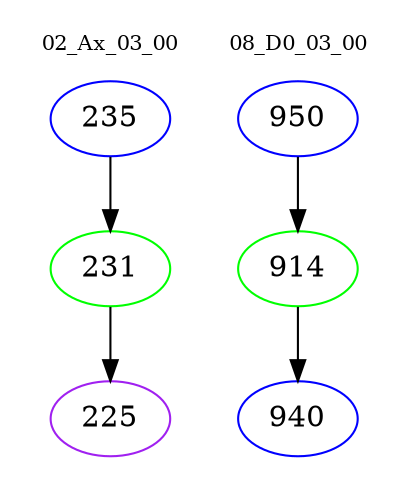 digraph{
subgraph cluster_0 {
color = white
label = "02_Ax_03_00";
fontsize=10;
T0_235 [label="235", color="blue"]
T0_235 -> T0_231 [color="black"]
T0_231 [label="231", color="green"]
T0_231 -> T0_225 [color="black"]
T0_225 [label="225", color="purple"]
}
subgraph cluster_1 {
color = white
label = "08_D0_03_00";
fontsize=10;
T1_950 [label="950", color="blue"]
T1_950 -> T1_914 [color="black"]
T1_914 [label="914", color="green"]
T1_914 -> T1_940 [color="black"]
T1_940 [label="940", color="blue"]
}
}
